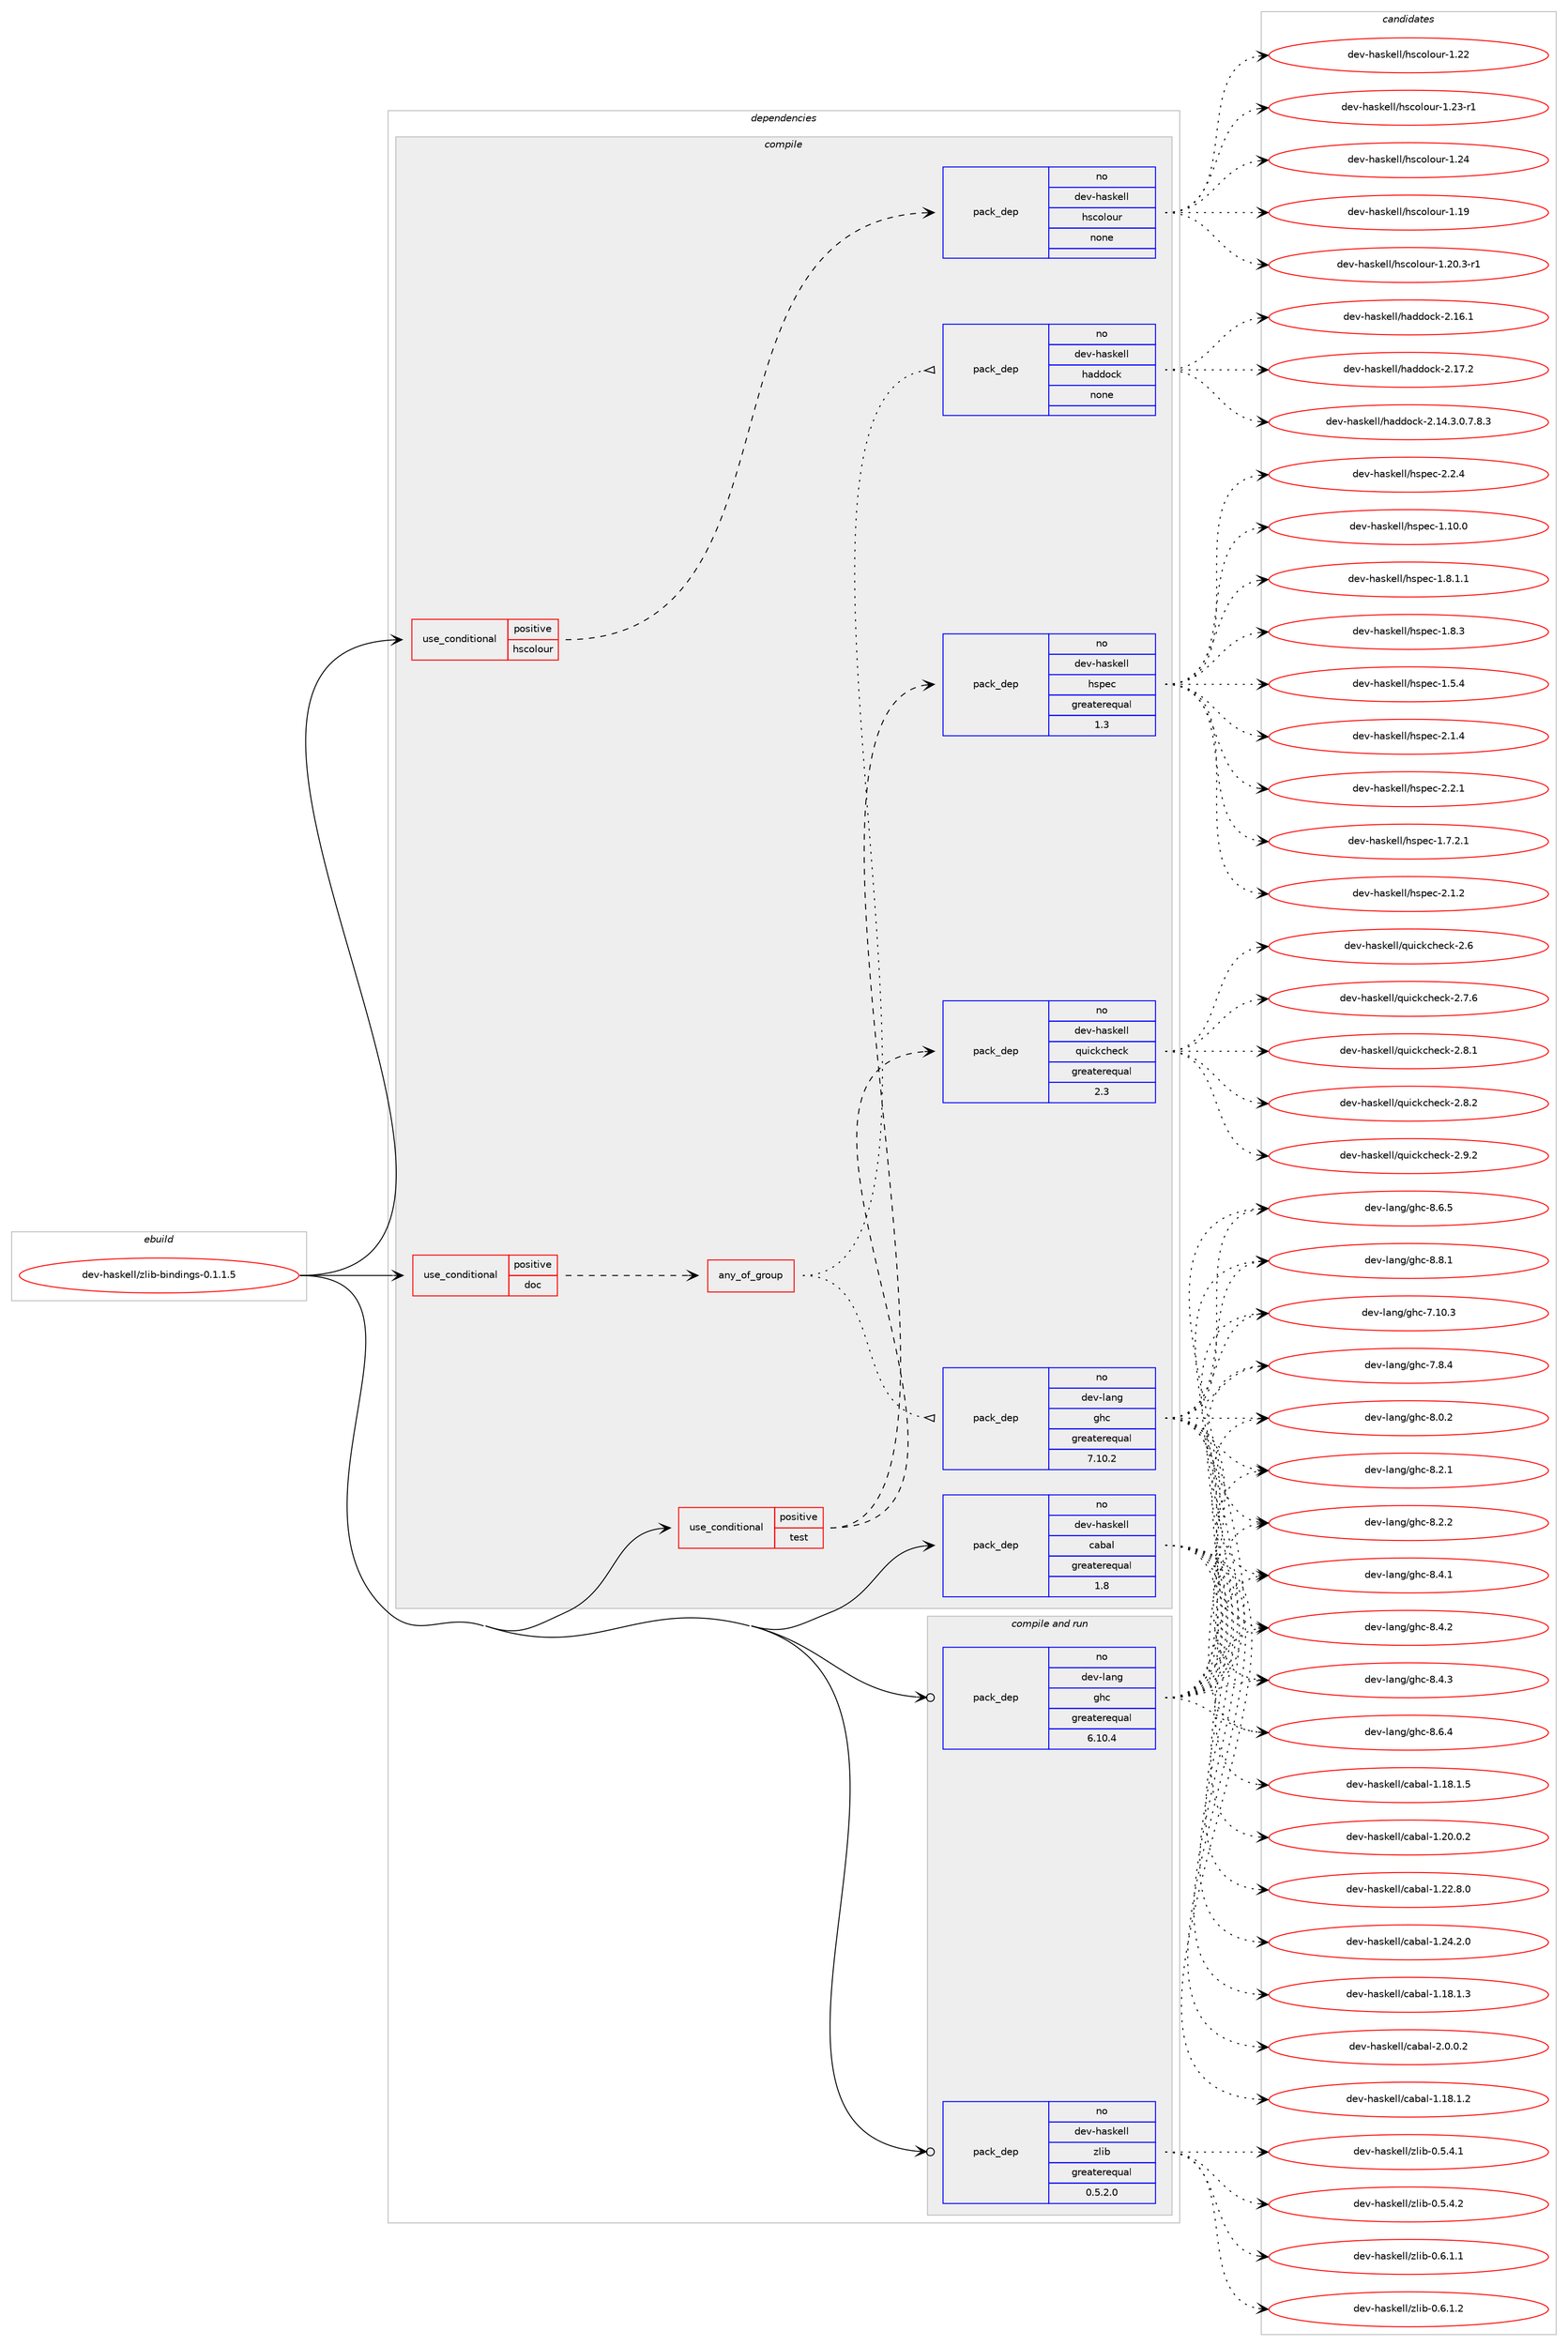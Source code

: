 digraph prolog {

# *************
# Graph options
# *************

newrank=true;
concentrate=true;
compound=true;
graph [rankdir=LR,fontname=Helvetica,fontsize=10,ranksep=1.5];#, ranksep=2.5, nodesep=0.2];
edge  [arrowhead=vee];
node  [fontname=Helvetica,fontsize=10];

# **********
# The ebuild
# **********

subgraph cluster_leftcol {
color=gray;
rank=same;
label=<<i>ebuild</i>>;
id [label="dev-haskell/zlib-bindings-0.1.1.5", color=red, width=4, href="../dev-haskell/zlib-bindings-0.1.1.5.svg"];
}

# ****************
# The dependencies
# ****************

subgraph cluster_midcol {
color=gray;
label=<<i>dependencies</i>>;
subgraph cluster_compile {
fillcolor="#eeeeee";
style=filled;
label=<<i>compile</i>>;
subgraph cond128453 {
dependency550293 [label=<<TABLE BORDER="0" CELLBORDER="1" CELLSPACING="0" CELLPADDING="4"><TR><TD ROWSPAN="3" CELLPADDING="10">use_conditional</TD></TR><TR><TD>positive</TD></TR><TR><TD>doc</TD></TR></TABLE>>, shape=none, color=red];
subgraph any10809 {
dependency550294 [label=<<TABLE BORDER="0" CELLBORDER="1" CELLSPACING="0" CELLPADDING="4"><TR><TD CELLPADDING="10">any_of_group</TD></TR></TABLE>>, shape=none, color=red];subgraph pack410674 {
dependency550295 [label=<<TABLE BORDER="0" CELLBORDER="1" CELLSPACING="0" CELLPADDING="4" WIDTH="220"><TR><TD ROWSPAN="6" CELLPADDING="30">pack_dep</TD></TR><TR><TD WIDTH="110">no</TD></TR><TR><TD>dev-haskell</TD></TR><TR><TD>haddock</TD></TR><TR><TD>none</TD></TR><TR><TD></TD></TR></TABLE>>, shape=none, color=blue];
}
dependency550294:e -> dependency550295:w [weight=20,style="dotted",arrowhead="oinv"];
subgraph pack410675 {
dependency550296 [label=<<TABLE BORDER="0" CELLBORDER="1" CELLSPACING="0" CELLPADDING="4" WIDTH="220"><TR><TD ROWSPAN="6" CELLPADDING="30">pack_dep</TD></TR><TR><TD WIDTH="110">no</TD></TR><TR><TD>dev-lang</TD></TR><TR><TD>ghc</TD></TR><TR><TD>greaterequal</TD></TR><TR><TD>7.10.2</TD></TR></TABLE>>, shape=none, color=blue];
}
dependency550294:e -> dependency550296:w [weight=20,style="dotted",arrowhead="oinv"];
}
dependency550293:e -> dependency550294:w [weight=20,style="dashed",arrowhead="vee"];
}
id:e -> dependency550293:w [weight=20,style="solid",arrowhead="vee"];
subgraph cond128454 {
dependency550297 [label=<<TABLE BORDER="0" CELLBORDER="1" CELLSPACING="0" CELLPADDING="4"><TR><TD ROWSPAN="3" CELLPADDING="10">use_conditional</TD></TR><TR><TD>positive</TD></TR><TR><TD>hscolour</TD></TR></TABLE>>, shape=none, color=red];
subgraph pack410676 {
dependency550298 [label=<<TABLE BORDER="0" CELLBORDER="1" CELLSPACING="0" CELLPADDING="4" WIDTH="220"><TR><TD ROWSPAN="6" CELLPADDING="30">pack_dep</TD></TR><TR><TD WIDTH="110">no</TD></TR><TR><TD>dev-haskell</TD></TR><TR><TD>hscolour</TD></TR><TR><TD>none</TD></TR><TR><TD></TD></TR></TABLE>>, shape=none, color=blue];
}
dependency550297:e -> dependency550298:w [weight=20,style="dashed",arrowhead="vee"];
}
id:e -> dependency550297:w [weight=20,style="solid",arrowhead="vee"];
subgraph cond128455 {
dependency550299 [label=<<TABLE BORDER="0" CELLBORDER="1" CELLSPACING="0" CELLPADDING="4"><TR><TD ROWSPAN="3" CELLPADDING="10">use_conditional</TD></TR><TR><TD>positive</TD></TR><TR><TD>test</TD></TR></TABLE>>, shape=none, color=red];
subgraph pack410677 {
dependency550300 [label=<<TABLE BORDER="0" CELLBORDER="1" CELLSPACING="0" CELLPADDING="4" WIDTH="220"><TR><TD ROWSPAN="6" CELLPADDING="30">pack_dep</TD></TR><TR><TD WIDTH="110">no</TD></TR><TR><TD>dev-haskell</TD></TR><TR><TD>hspec</TD></TR><TR><TD>greaterequal</TD></TR><TR><TD>1.3</TD></TR></TABLE>>, shape=none, color=blue];
}
dependency550299:e -> dependency550300:w [weight=20,style="dashed",arrowhead="vee"];
subgraph pack410678 {
dependency550301 [label=<<TABLE BORDER="0" CELLBORDER="1" CELLSPACING="0" CELLPADDING="4" WIDTH="220"><TR><TD ROWSPAN="6" CELLPADDING="30">pack_dep</TD></TR><TR><TD WIDTH="110">no</TD></TR><TR><TD>dev-haskell</TD></TR><TR><TD>quickcheck</TD></TR><TR><TD>greaterequal</TD></TR><TR><TD>2.3</TD></TR></TABLE>>, shape=none, color=blue];
}
dependency550299:e -> dependency550301:w [weight=20,style="dashed",arrowhead="vee"];
}
id:e -> dependency550299:w [weight=20,style="solid",arrowhead="vee"];
subgraph pack410679 {
dependency550302 [label=<<TABLE BORDER="0" CELLBORDER="1" CELLSPACING="0" CELLPADDING="4" WIDTH="220"><TR><TD ROWSPAN="6" CELLPADDING="30">pack_dep</TD></TR><TR><TD WIDTH="110">no</TD></TR><TR><TD>dev-haskell</TD></TR><TR><TD>cabal</TD></TR><TR><TD>greaterequal</TD></TR><TR><TD>1.8</TD></TR></TABLE>>, shape=none, color=blue];
}
id:e -> dependency550302:w [weight=20,style="solid",arrowhead="vee"];
}
subgraph cluster_compileandrun {
fillcolor="#eeeeee";
style=filled;
label=<<i>compile and run</i>>;
subgraph pack410680 {
dependency550303 [label=<<TABLE BORDER="0" CELLBORDER="1" CELLSPACING="0" CELLPADDING="4" WIDTH="220"><TR><TD ROWSPAN="6" CELLPADDING="30">pack_dep</TD></TR><TR><TD WIDTH="110">no</TD></TR><TR><TD>dev-haskell</TD></TR><TR><TD>zlib</TD></TR><TR><TD>greaterequal</TD></TR><TR><TD>0.5.2.0</TD></TR></TABLE>>, shape=none, color=blue];
}
id:e -> dependency550303:w [weight=20,style="solid",arrowhead="odotvee"];
subgraph pack410681 {
dependency550304 [label=<<TABLE BORDER="0" CELLBORDER="1" CELLSPACING="0" CELLPADDING="4" WIDTH="220"><TR><TD ROWSPAN="6" CELLPADDING="30">pack_dep</TD></TR><TR><TD WIDTH="110">no</TD></TR><TR><TD>dev-lang</TD></TR><TR><TD>ghc</TD></TR><TR><TD>greaterequal</TD></TR><TR><TD>6.10.4</TD></TR></TABLE>>, shape=none, color=blue];
}
id:e -> dependency550304:w [weight=20,style="solid",arrowhead="odotvee"];
}
subgraph cluster_run {
fillcolor="#eeeeee";
style=filled;
label=<<i>run</i>>;
}
}

# **************
# The candidates
# **************

subgraph cluster_choices {
rank=same;
color=gray;
label=<<i>candidates</i>>;

subgraph choice410674 {
color=black;
nodesep=1;
choice1001011184510497115107101108108471049710010011199107455046495246514648465546564651 [label="dev-haskell/haddock-2.14.3.0.7.8.3", color=red, width=4,href="../dev-haskell/haddock-2.14.3.0.7.8.3.svg"];
choice100101118451049711510710110810847104971001001119910745504649544649 [label="dev-haskell/haddock-2.16.1", color=red, width=4,href="../dev-haskell/haddock-2.16.1.svg"];
choice100101118451049711510710110810847104971001001119910745504649554650 [label="dev-haskell/haddock-2.17.2", color=red, width=4,href="../dev-haskell/haddock-2.17.2.svg"];
dependency550295:e -> choice1001011184510497115107101108108471049710010011199107455046495246514648465546564651:w [style=dotted,weight="100"];
dependency550295:e -> choice100101118451049711510710110810847104971001001119910745504649544649:w [style=dotted,weight="100"];
dependency550295:e -> choice100101118451049711510710110810847104971001001119910745504649554650:w [style=dotted,weight="100"];
}
subgraph choice410675 {
color=black;
nodesep=1;
choice1001011184510897110103471031049945554649484651 [label="dev-lang/ghc-7.10.3", color=red, width=4,href="../dev-lang/ghc-7.10.3.svg"];
choice10010111845108971101034710310499455546564652 [label="dev-lang/ghc-7.8.4", color=red, width=4,href="../dev-lang/ghc-7.8.4.svg"];
choice10010111845108971101034710310499455646484650 [label="dev-lang/ghc-8.0.2", color=red, width=4,href="../dev-lang/ghc-8.0.2.svg"];
choice10010111845108971101034710310499455646504649 [label="dev-lang/ghc-8.2.1", color=red, width=4,href="../dev-lang/ghc-8.2.1.svg"];
choice10010111845108971101034710310499455646504650 [label="dev-lang/ghc-8.2.2", color=red, width=4,href="../dev-lang/ghc-8.2.2.svg"];
choice10010111845108971101034710310499455646524649 [label="dev-lang/ghc-8.4.1", color=red, width=4,href="../dev-lang/ghc-8.4.1.svg"];
choice10010111845108971101034710310499455646524650 [label="dev-lang/ghc-8.4.2", color=red, width=4,href="../dev-lang/ghc-8.4.2.svg"];
choice10010111845108971101034710310499455646524651 [label="dev-lang/ghc-8.4.3", color=red, width=4,href="../dev-lang/ghc-8.4.3.svg"];
choice10010111845108971101034710310499455646544652 [label="dev-lang/ghc-8.6.4", color=red, width=4,href="../dev-lang/ghc-8.6.4.svg"];
choice10010111845108971101034710310499455646544653 [label="dev-lang/ghc-8.6.5", color=red, width=4,href="../dev-lang/ghc-8.6.5.svg"];
choice10010111845108971101034710310499455646564649 [label="dev-lang/ghc-8.8.1", color=red, width=4,href="../dev-lang/ghc-8.8.1.svg"];
dependency550296:e -> choice1001011184510897110103471031049945554649484651:w [style=dotted,weight="100"];
dependency550296:e -> choice10010111845108971101034710310499455546564652:w [style=dotted,weight="100"];
dependency550296:e -> choice10010111845108971101034710310499455646484650:w [style=dotted,weight="100"];
dependency550296:e -> choice10010111845108971101034710310499455646504649:w [style=dotted,weight="100"];
dependency550296:e -> choice10010111845108971101034710310499455646504650:w [style=dotted,weight="100"];
dependency550296:e -> choice10010111845108971101034710310499455646524649:w [style=dotted,weight="100"];
dependency550296:e -> choice10010111845108971101034710310499455646524650:w [style=dotted,weight="100"];
dependency550296:e -> choice10010111845108971101034710310499455646524651:w [style=dotted,weight="100"];
dependency550296:e -> choice10010111845108971101034710310499455646544652:w [style=dotted,weight="100"];
dependency550296:e -> choice10010111845108971101034710310499455646544653:w [style=dotted,weight="100"];
dependency550296:e -> choice10010111845108971101034710310499455646564649:w [style=dotted,weight="100"];
}
subgraph choice410676 {
color=black;
nodesep=1;
choice100101118451049711510710110810847104115991111081111171144549464957 [label="dev-haskell/hscolour-1.19", color=red, width=4,href="../dev-haskell/hscolour-1.19.svg"];
choice10010111845104971151071011081084710411599111108111117114454946504846514511449 [label="dev-haskell/hscolour-1.20.3-r1", color=red, width=4,href="../dev-haskell/hscolour-1.20.3-r1.svg"];
choice100101118451049711510710110810847104115991111081111171144549465050 [label="dev-haskell/hscolour-1.22", color=red, width=4,href="../dev-haskell/hscolour-1.22.svg"];
choice1001011184510497115107101108108471041159911110811111711445494650514511449 [label="dev-haskell/hscolour-1.23-r1", color=red, width=4,href="../dev-haskell/hscolour-1.23-r1.svg"];
choice100101118451049711510710110810847104115991111081111171144549465052 [label="dev-haskell/hscolour-1.24", color=red, width=4,href="../dev-haskell/hscolour-1.24.svg"];
dependency550298:e -> choice100101118451049711510710110810847104115991111081111171144549464957:w [style=dotted,weight="100"];
dependency550298:e -> choice10010111845104971151071011081084710411599111108111117114454946504846514511449:w [style=dotted,weight="100"];
dependency550298:e -> choice100101118451049711510710110810847104115991111081111171144549465050:w [style=dotted,weight="100"];
dependency550298:e -> choice1001011184510497115107101108108471041159911110811111711445494650514511449:w [style=dotted,weight="100"];
dependency550298:e -> choice100101118451049711510710110810847104115991111081111171144549465052:w [style=dotted,weight="100"];
}
subgraph choice410677 {
color=black;
nodesep=1;
choice1001011184510497115107101108108471041151121019945494649484648 [label="dev-haskell/hspec-1.10.0", color=red, width=4,href="../dev-haskell/hspec-1.10.0.svg"];
choice10010111845104971151071011081084710411511210199454946534652 [label="dev-haskell/hspec-1.5.4", color=red, width=4,href="../dev-haskell/hspec-1.5.4.svg"];
choice100101118451049711510710110810847104115112101994549465546504649 [label="dev-haskell/hspec-1.7.2.1", color=red, width=4,href="../dev-haskell/hspec-1.7.2.1.svg"];
choice100101118451049711510710110810847104115112101994549465646494649 [label="dev-haskell/hspec-1.8.1.1", color=red, width=4,href="../dev-haskell/hspec-1.8.1.1.svg"];
choice10010111845104971151071011081084710411511210199454946564651 [label="dev-haskell/hspec-1.8.3", color=red, width=4,href="../dev-haskell/hspec-1.8.3.svg"];
choice10010111845104971151071011081084710411511210199455046494650 [label="dev-haskell/hspec-2.1.2", color=red, width=4,href="../dev-haskell/hspec-2.1.2.svg"];
choice10010111845104971151071011081084710411511210199455046494652 [label="dev-haskell/hspec-2.1.4", color=red, width=4,href="../dev-haskell/hspec-2.1.4.svg"];
choice10010111845104971151071011081084710411511210199455046504649 [label="dev-haskell/hspec-2.2.1", color=red, width=4,href="../dev-haskell/hspec-2.2.1.svg"];
choice10010111845104971151071011081084710411511210199455046504652 [label="dev-haskell/hspec-2.2.4", color=red, width=4,href="../dev-haskell/hspec-2.2.4.svg"];
dependency550300:e -> choice1001011184510497115107101108108471041151121019945494649484648:w [style=dotted,weight="100"];
dependency550300:e -> choice10010111845104971151071011081084710411511210199454946534652:w [style=dotted,weight="100"];
dependency550300:e -> choice100101118451049711510710110810847104115112101994549465546504649:w [style=dotted,weight="100"];
dependency550300:e -> choice100101118451049711510710110810847104115112101994549465646494649:w [style=dotted,weight="100"];
dependency550300:e -> choice10010111845104971151071011081084710411511210199454946564651:w [style=dotted,weight="100"];
dependency550300:e -> choice10010111845104971151071011081084710411511210199455046494650:w [style=dotted,weight="100"];
dependency550300:e -> choice10010111845104971151071011081084710411511210199455046494652:w [style=dotted,weight="100"];
dependency550300:e -> choice10010111845104971151071011081084710411511210199455046504649:w [style=dotted,weight="100"];
dependency550300:e -> choice10010111845104971151071011081084710411511210199455046504652:w [style=dotted,weight="100"];
}
subgraph choice410678 {
color=black;
nodesep=1;
choice10010111845104971151071011081084711311710599107991041019910745504654 [label="dev-haskell/quickcheck-2.6", color=red, width=4,href="../dev-haskell/quickcheck-2.6.svg"];
choice100101118451049711510710110810847113117105991079910410199107455046554654 [label="dev-haskell/quickcheck-2.7.6", color=red, width=4,href="../dev-haskell/quickcheck-2.7.6.svg"];
choice100101118451049711510710110810847113117105991079910410199107455046564649 [label="dev-haskell/quickcheck-2.8.1", color=red, width=4,href="../dev-haskell/quickcheck-2.8.1.svg"];
choice100101118451049711510710110810847113117105991079910410199107455046564650 [label="dev-haskell/quickcheck-2.8.2", color=red, width=4,href="../dev-haskell/quickcheck-2.8.2.svg"];
choice100101118451049711510710110810847113117105991079910410199107455046574650 [label="dev-haskell/quickcheck-2.9.2", color=red, width=4,href="../dev-haskell/quickcheck-2.9.2.svg"];
dependency550301:e -> choice10010111845104971151071011081084711311710599107991041019910745504654:w [style=dotted,weight="100"];
dependency550301:e -> choice100101118451049711510710110810847113117105991079910410199107455046554654:w [style=dotted,weight="100"];
dependency550301:e -> choice100101118451049711510710110810847113117105991079910410199107455046564649:w [style=dotted,weight="100"];
dependency550301:e -> choice100101118451049711510710110810847113117105991079910410199107455046564650:w [style=dotted,weight="100"];
dependency550301:e -> choice100101118451049711510710110810847113117105991079910410199107455046574650:w [style=dotted,weight="100"];
}
subgraph choice410679 {
color=black;
nodesep=1;
choice10010111845104971151071011081084799979897108454946495646494650 [label="dev-haskell/cabal-1.18.1.2", color=red, width=4,href="../dev-haskell/cabal-1.18.1.2.svg"];
choice10010111845104971151071011081084799979897108454946495646494651 [label="dev-haskell/cabal-1.18.1.3", color=red, width=4,href="../dev-haskell/cabal-1.18.1.3.svg"];
choice10010111845104971151071011081084799979897108454946495646494653 [label="dev-haskell/cabal-1.18.1.5", color=red, width=4,href="../dev-haskell/cabal-1.18.1.5.svg"];
choice10010111845104971151071011081084799979897108454946504846484650 [label="dev-haskell/cabal-1.20.0.2", color=red, width=4,href="../dev-haskell/cabal-1.20.0.2.svg"];
choice10010111845104971151071011081084799979897108454946505046564648 [label="dev-haskell/cabal-1.22.8.0", color=red, width=4,href="../dev-haskell/cabal-1.22.8.0.svg"];
choice10010111845104971151071011081084799979897108454946505246504648 [label="dev-haskell/cabal-1.24.2.0", color=red, width=4,href="../dev-haskell/cabal-1.24.2.0.svg"];
choice100101118451049711510710110810847999798971084550464846484650 [label="dev-haskell/cabal-2.0.0.2", color=red, width=4,href="../dev-haskell/cabal-2.0.0.2.svg"];
dependency550302:e -> choice10010111845104971151071011081084799979897108454946495646494650:w [style=dotted,weight="100"];
dependency550302:e -> choice10010111845104971151071011081084799979897108454946495646494651:w [style=dotted,weight="100"];
dependency550302:e -> choice10010111845104971151071011081084799979897108454946495646494653:w [style=dotted,weight="100"];
dependency550302:e -> choice10010111845104971151071011081084799979897108454946504846484650:w [style=dotted,weight="100"];
dependency550302:e -> choice10010111845104971151071011081084799979897108454946505046564648:w [style=dotted,weight="100"];
dependency550302:e -> choice10010111845104971151071011081084799979897108454946505246504648:w [style=dotted,weight="100"];
dependency550302:e -> choice100101118451049711510710110810847999798971084550464846484650:w [style=dotted,weight="100"];
}
subgraph choice410680 {
color=black;
nodesep=1;
choice100101118451049711510710110810847122108105984548465346524649 [label="dev-haskell/zlib-0.5.4.1", color=red, width=4,href="../dev-haskell/zlib-0.5.4.1.svg"];
choice100101118451049711510710110810847122108105984548465346524650 [label="dev-haskell/zlib-0.5.4.2", color=red, width=4,href="../dev-haskell/zlib-0.5.4.2.svg"];
choice100101118451049711510710110810847122108105984548465446494649 [label="dev-haskell/zlib-0.6.1.1", color=red, width=4,href="../dev-haskell/zlib-0.6.1.1.svg"];
choice100101118451049711510710110810847122108105984548465446494650 [label="dev-haskell/zlib-0.6.1.2", color=red, width=4,href="../dev-haskell/zlib-0.6.1.2.svg"];
dependency550303:e -> choice100101118451049711510710110810847122108105984548465346524649:w [style=dotted,weight="100"];
dependency550303:e -> choice100101118451049711510710110810847122108105984548465346524650:w [style=dotted,weight="100"];
dependency550303:e -> choice100101118451049711510710110810847122108105984548465446494649:w [style=dotted,weight="100"];
dependency550303:e -> choice100101118451049711510710110810847122108105984548465446494650:w [style=dotted,weight="100"];
}
subgraph choice410681 {
color=black;
nodesep=1;
choice1001011184510897110103471031049945554649484651 [label="dev-lang/ghc-7.10.3", color=red, width=4,href="../dev-lang/ghc-7.10.3.svg"];
choice10010111845108971101034710310499455546564652 [label="dev-lang/ghc-7.8.4", color=red, width=4,href="../dev-lang/ghc-7.8.4.svg"];
choice10010111845108971101034710310499455646484650 [label="dev-lang/ghc-8.0.2", color=red, width=4,href="../dev-lang/ghc-8.0.2.svg"];
choice10010111845108971101034710310499455646504649 [label="dev-lang/ghc-8.2.1", color=red, width=4,href="../dev-lang/ghc-8.2.1.svg"];
choice10010111845108971101034710310499455646504650 [label="dev-lang/ghc-8.2.2", color=red, width=4,href="../dev-lang/ghc-8.2.2.svg"];
choice10010111845108971101034710310499455646524649 [label="dev-lang/ghc-8.4.1", color=red, width=4,href="../dev-lang/ghc-8.4.1.svg"];
choice10010111845108971101034710310499455646524650 [label="dev-lang/ghc-8.4.2", color=red, width=4,href="../dev-lang/ghc-8.4.2.svg"];
choice10010111845108971101034710310499455646524651 [label="dev-lang/ghc-8.4.3", color=red, width=4,href="../dev-lang/ghc-8.4.3.svg"];
choice10010111845108971101034710310499455646544652 [label="dev-lang/ghc-8.6.4", color=red, width=4,href="../dev-lang/ghc-8.6.4.svg"];
choice10010111845108971101034710310499455646544653 [label="dev-lang/ghc-8.6.5", color=red, width=4,href="../dev-lang/ghc-8.6.5.svg"];
choice10010111845108971101034710310499455646564649 [label="dev-lang/ghc-8.8.1", color=red, width=4,href="../dev-lang/ghc-8.8.1.svg"];
dependency550304:e -> choice1001011184510897110103471031049945554649484651:w [style=dotted,weight="100"];
dependency550304:e -> choice10010111845108971101034710310499455546564652:w [style=dotted,weight="100"];
dependency550304:e -> choice10010111845108971101034710310499455646484650:w [style=dotted,weight="100"];
dependency550304:e -> choice10010111845108971101034710310499455646504649:w [style=dotted,weight="100"];
dependency550304:e -> choice10010111845108971101034710310499455646504650:w [style=dotted,weight="100"];
dependency550304:e -> choice10010111845108971101034710310499455646524649:w [style=dotted,weight="100"];
dependency550304:e -> choice10010111845108971101034710310499455646524650:w [style=dotted,weight="100"];
dependency550304:e -> choice10010111845108971101034710310499455646524651:w [style=dotted,weight="100"];
dependency550304:e -> choice10010111845108971101034710310499455646544652:w [style=dotted,weight="100"];
dependency550304:e -> choice10010111845108971101034710310499455646544653:w [style=dotted,weight="100"];
dependency550304:e -> choice10010111845108971101034710310499455646564649:w [style=dotted,weight="100"];
}
}

}
